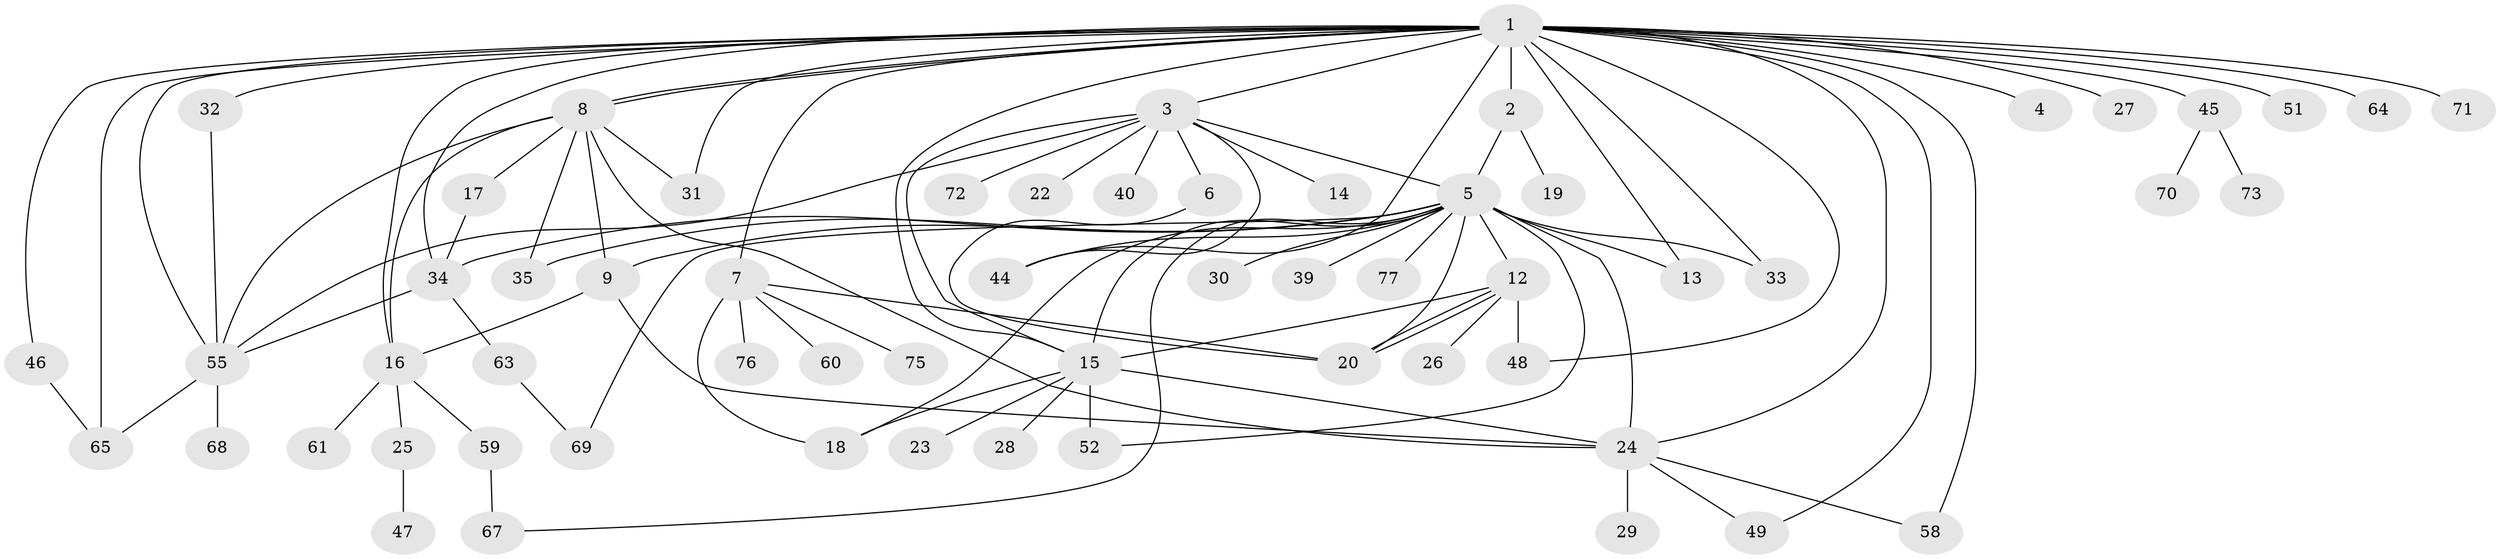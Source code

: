// Generated by graph-tools (version 1.1) at 2025/23/03/03/25 07:23:51]
// undirected, 60 vertices, 97 edges
graph export_dot {
graph [start="1"]
  node [color=gray90,style=filled];
  1 [super="+37"];
  2 [super="+57"];
  3 [super="+10"];
  4;
  5 [super="+78"];
  6;
  7 [super="+41"];
  8 [super="+11"];
  9;
  12 [super="+50"];
  13;
  14;
  15 [super="+36"];
  16 [super="+21"];
  17;
  18;
  19;
  20 [super="+74"];
  22;
  23 [super="+62"];
  24 [super="+42"];
  25 [super="+38"];
  26;
  27;
  28;
  29;
  30;
  31;
  32 [super="+53"];
  33;
  34 [super="+43"];
  35 [super="+54"];
  39;
  40;
  44;
  45;
  46;
  47;
  48;
  49 [super="+56"];
  51;
  52;
  55 [super="+66"];
  58;
  59;
  60;
  61;
  63;
  64;
  65;
  67;
  68;
  69;
  70;
  71;
  72;
  73;
  75;
  76;
  77;
  1 -- 2;
  1 -- 3;
  1 -- 4;
  1 -- 7;
  1 -- 8;
  1 -- 8;
  1 -- 13 [weight=2];
  1 -- 16;
  1 -- 27;
  1 -- 31;
  1 -- 32;
  1 -- 33;
  1 -- 45;
  1 -- 46;
  1 -- 48;
  1 -- 49;
  1 -- 51;
  1 -- 58;
  1 -- 65;
  1 -- 71;
  1 -- 64;
  1 -- 55;
  1 -- 44;
  1 -- 34;
  1 -- 15;
  1 -- 24;
  2 -- 5;
  2 -- 19;
  3 -- 5;
  3 -- 6;
  3 -- 15;
  3 -- 22;
  3 -- 40;
  3 -- 44;
  3 -- 72;
  3 -- 14;
  3 -- 55;
  5 -- 9;
  5 -- 12;
  5 -- 13;
  5 -- 18;
  5 -- 24;
  5 -- 30;
  5 -- 33;
  5 -- 34 [weight=2];
  5 -- 35;
  5 -- 39;
  5 -- 44;
  5 -- 52;
  5 -- 67;
  5 -- 69;
  5 -- 77;
  5 -- 15;
  5 -- 20;
  6 -- 20;
  7 -- 18;
  7 -- 60;
  7 -- 75;
  7 -- 76;
  7 -- 20;
  8 -- 16;
  8 -- 17;
  8 -- 24;
  8 -- 31;
  8 -- 9;
  8 -- 55;
  8 -- 35;
  9 -- 16;
  9 -- 24;
  12 -- 20;
  12 -- 20;
  12 -- 26;
  12 -- 48;
  12 -- 15;
  15 -- 18;
  15 -- 23;
  15 -- 24;
  15 -- 28;
  15 -- 52;
  16 -- 25;
  16 -- 59;
  16 -- 61;
  17 -- 34;
  24 -- 29;
  24 -- 58;
  24 -- 49;
  25 -- 47;
  32 -- 55;
  34 -- 55;
  34 -- 63;
  45 -- 70;
  45 -- 73;
  46 -- 65;
  55 -- 65;
  55 -- 68;
  59 -- 67;
  63 -- 69;
}
